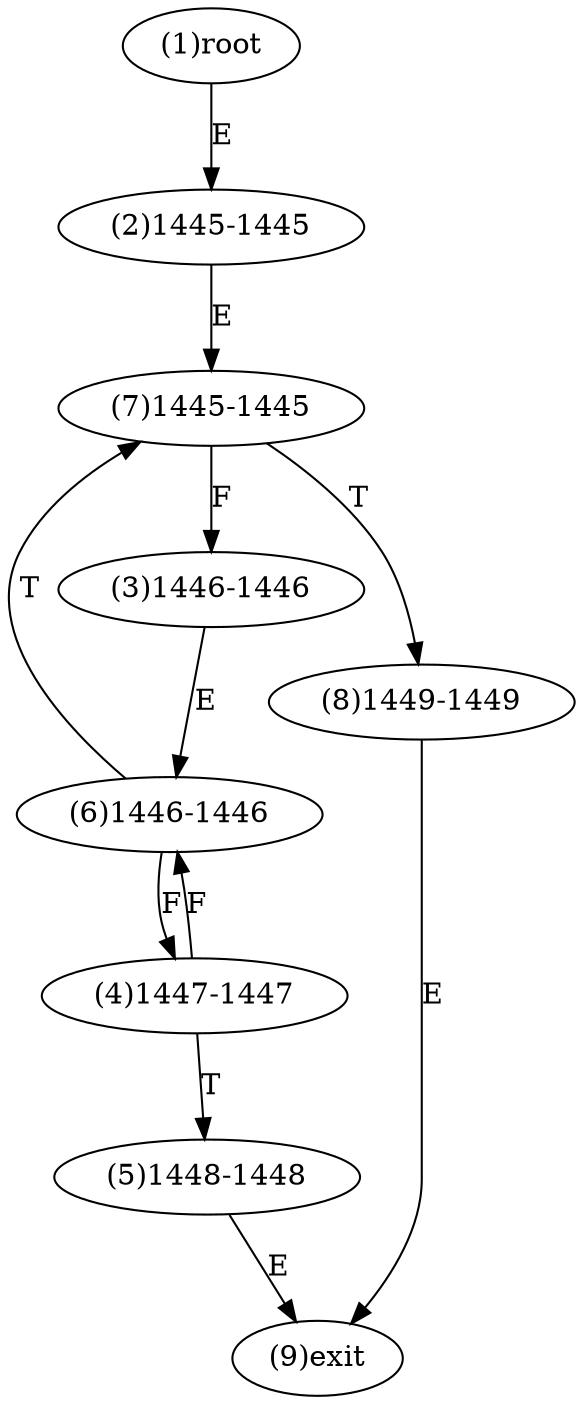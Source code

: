 digraph "" { 
1[ label="(1)root"];
2[ label="(2)1445-1445"];
3[ label="(3)1446-1446"];
4[ label="(4)1447-1447"];
5[ label="(5)1448-1448"];
6[ label="(6)1446-1446"];
7[ label="(7)1445-1445"];
8[ label="(8)1449-1449"];
9[ label="(9)exit"];
1->2[ label="E"];
2->7[ label="E"];
3->6[ label="E"];
4->6[ label="F"];
4->5[ label="T"];
5->9[ label="E"];
6->4[ label="F"];
6->7[ label="T"];
7->3[ label="F"];
7->8[ label="T"];
8->9[ label="E"];
}